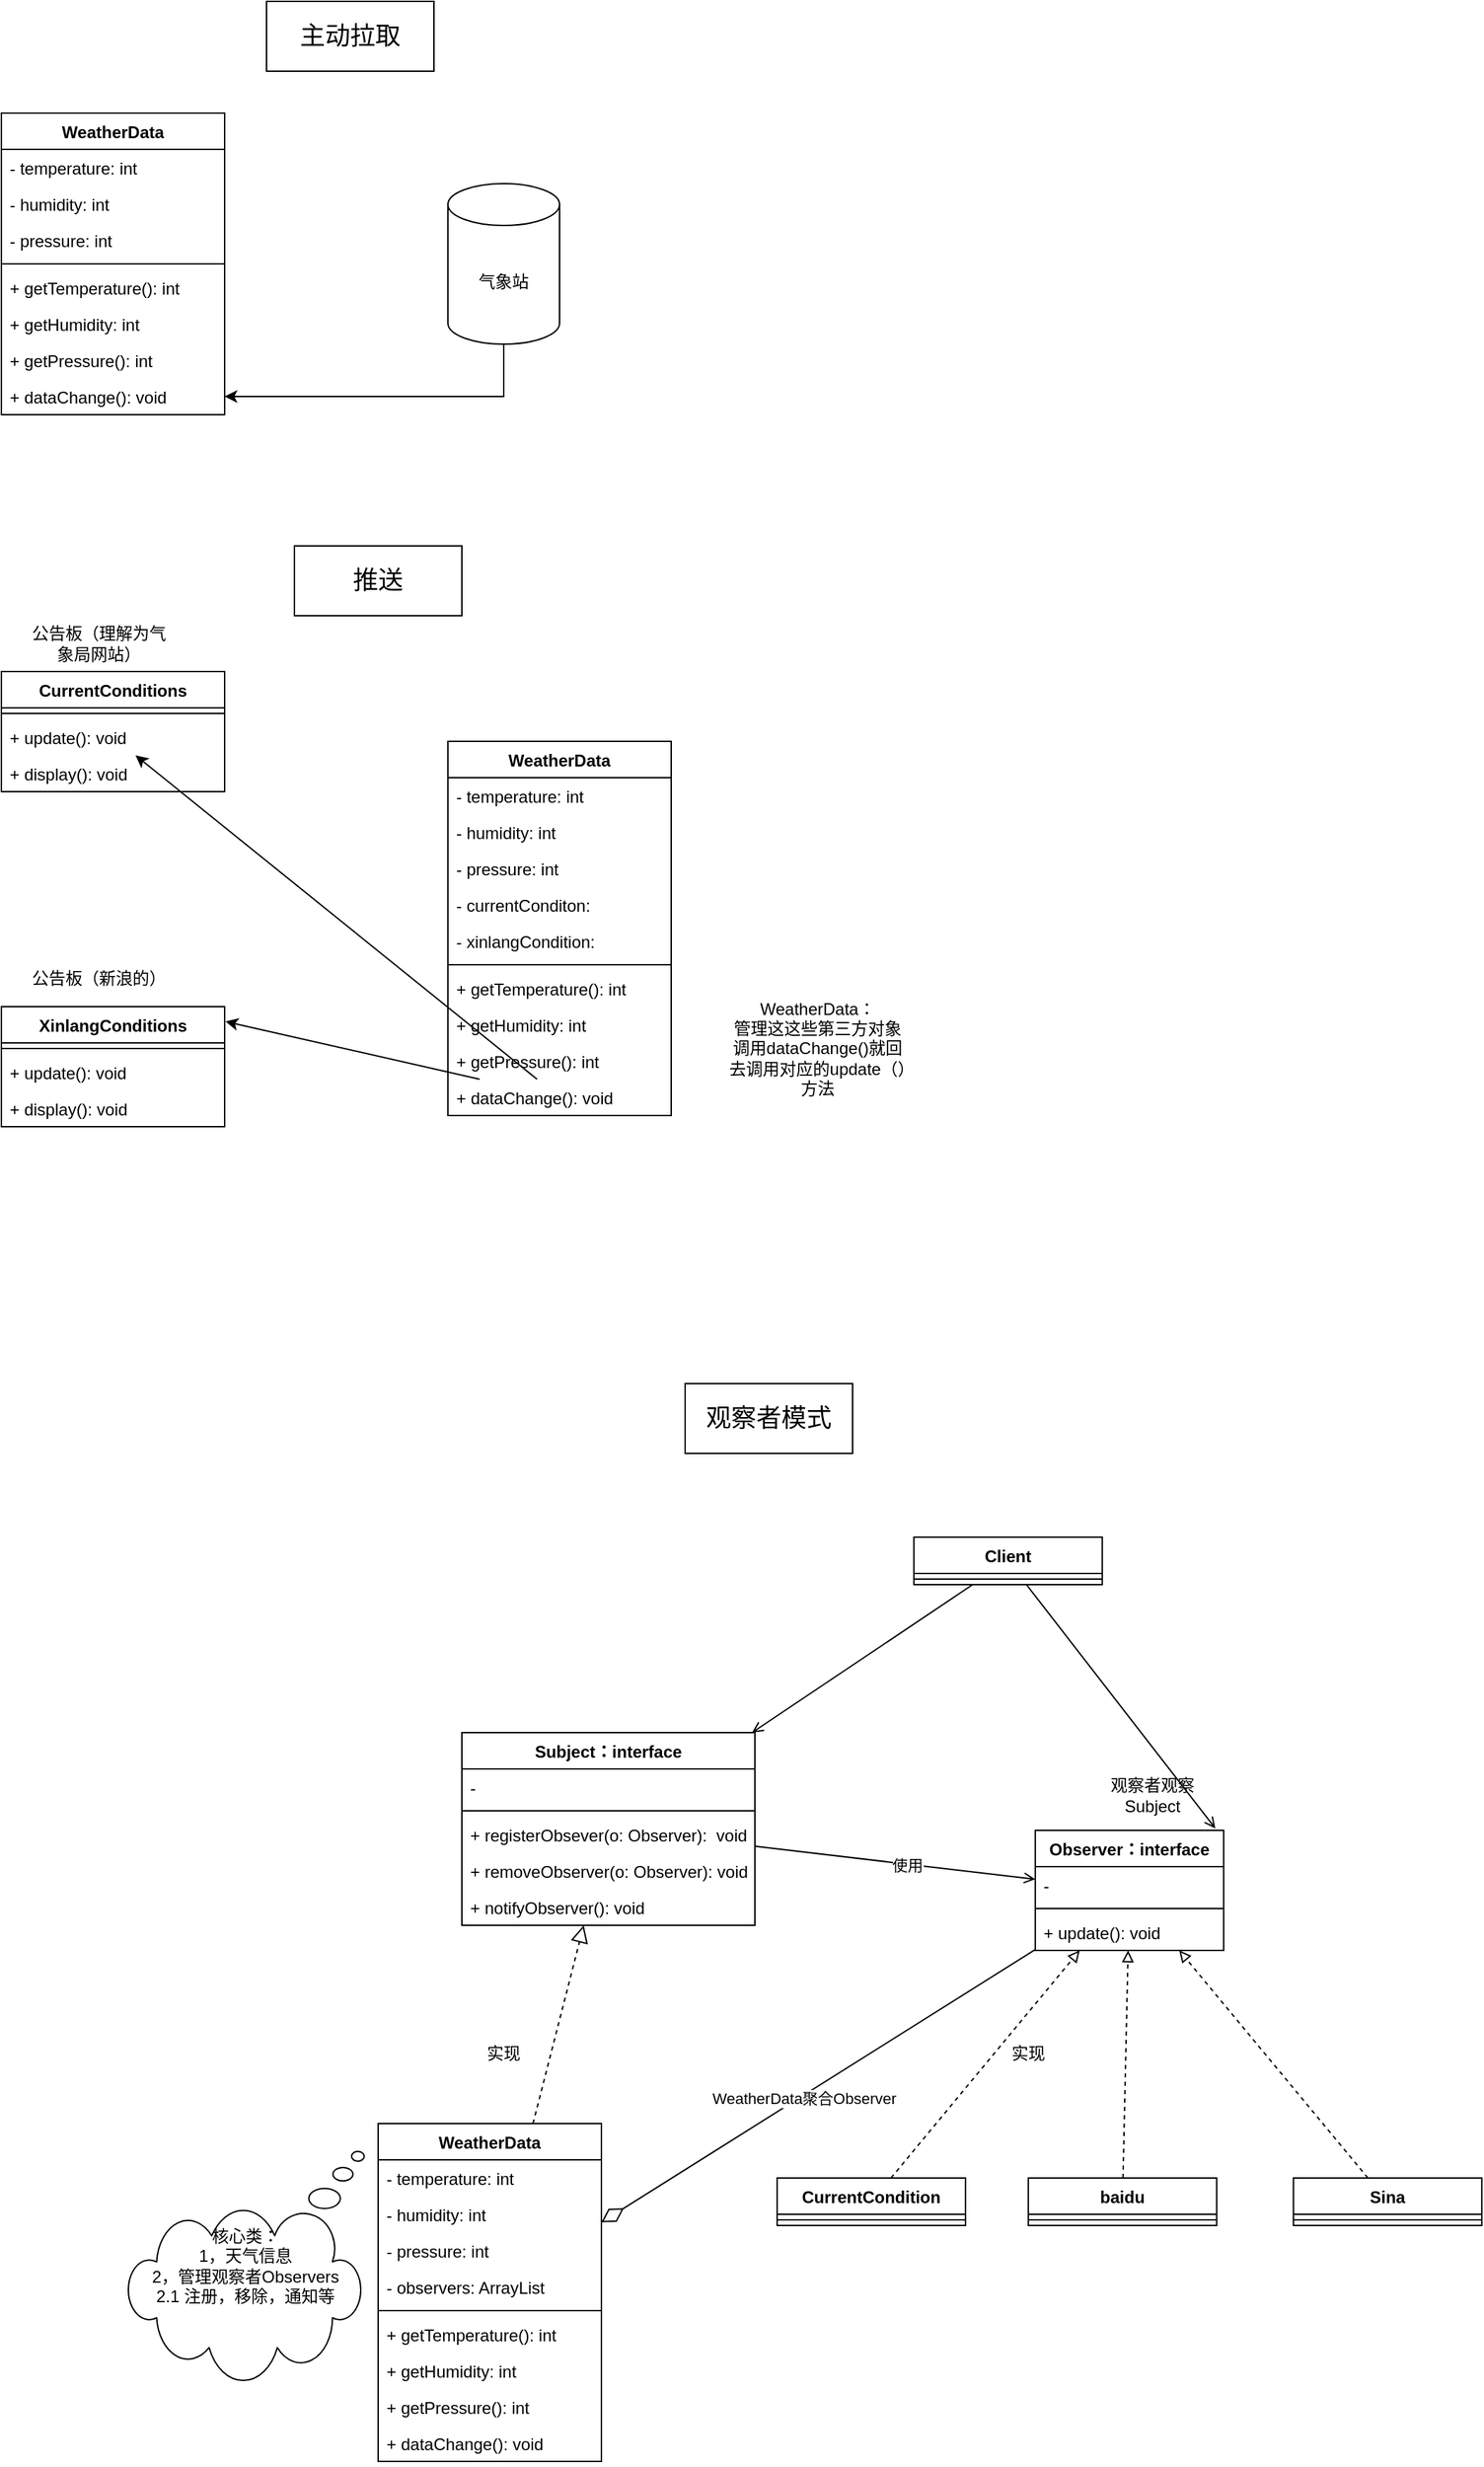 <mxfile version="15.2.7" type="device"><diagram id="f_dBryZfmEN6wG2I-IJ6" name="第 1 页"><mxGraphModel dx="1209" dy="809" grid="1" gridSize="10" guides="1" tooltips="1" connect="1" arrows="1" fold="1" page="1" pageScale="1" pageWidth="1600" pageHeight="1200" math="0" shadow="0"><root><mxCell id="0"/><mxCell id="1" parent="0"/><mxCell id="s5ysnxyW9WoQJuAIzkMQ-1" value="WeatherData" style="swimlane;fontStyle=1;align=center;verticalAlign=top;childLayout=stackLayout;horizontal=1;startSize=26;horizontalStack=0;resizeParent=1;resizeParentMax=0;resizeLast=0;collapsible=1;marginBottom=0;" vertex="1" parent="1"><mxGeometry x="170" y="320" width="160" height="216" as="geometry"/></mxCell><mxCell id="s5ysnxyW9WoQJuAIzkMQ-2" value="- temperature: int" style="text;strokeColor=none;fillColor=none;align=left;verticalAlign=top;spacingLeft=4;spacingRight=4;overflow=hidden;rotatable=0;points=[[0,0.5],[1,0.5]];portConstraint=eastwest;" vertex="1" parent="s5ysnxyW9WoQJuAIzkMQ-1"><mxGeometry y="26" width="160" height="26" as="geometry"/></mxCell><mxCell id="s5ysnxyW9WoQJuAIzkMQ-8" value="- humidity: int" style="text;strokeColor=none;fillColor=none;align=left;verticalAlign=top;spacingLeft=4;spacingRight=4;overflow=hidden;rotatable=0;points=[[0,0.5],[1,0.5]];portConstraint=eastwest;" vertex="1" parent="s5ysnxyW9WoQJuAIzkMQ-1"><mxGeometry y="52" width="160" height="26" as="geometry"/></mxCell><mxCell id="s5ysnxyW9WoQJuAIzkMQ-10" value="- pressure: int" style="text;strokeColor=none;fillColor=none;align=left;verticalAlign=top;spacingLeft=4;spacingRight=4;overflow=hidden;rotatable=0;points=[[0,0.5],[1,0.5]];portConstraint=eastwest;" vertex="1" parent="s5ysnxyW9WoQJuAIzkMQ-1"><mxGeometry y="78" width="160" height="26" as="geometry"/></mxCell><mxCell id="s5ysnxyW9WoQJuAIzkMQ-3" value="" style="line;strokeWidth=1;fillColor=none;align=left;verticalAlign=middle;spacingTop=-1;spacingLeft=3;spacingRight=3;rotatable=0;labelPosition=right;points=[];portConstraint=eastwest;" vertex="1" parent="s5ysnxyW9WoQJuAIzkMQ-1"><mxGeometry y="104" width="160" height="8" as="geometry"/></mxCell><mxCell id="s5ysnxyW9WoQJuAIzkMQ-4" value="+ getTemperature(): int" style="text;strokeColor=none;fillColor=none;align=left;verticalAlign=top;spacingLeft=4;spacingRight=4;overflow=hidden;rotatable=0;points=[[0,0.5],[1,0.5]];portConstraint=eastwest;" vertex="1" parent="s5ysnxyW9WoQJuAIzkMQ-1"><mxGeometry y="112" width="160" height="26" as="geometry"/></mxCell><mxCell id="s5ysnxyW9WoQJuAIzkMQ-5" value="+ getHumidity: int" style="text;strokeColor=none;fillColor=none;align=left;verticalAlign=top;spacingLeft=4;spacingRight=4;overflow=hidden;rotatable=0;points=[[0,0.5],[1,0.5]];portConstraint=eastwest;" vertex="1" parent="s5ysnxyW9WoQJuAIzkMQ-1"><mxGeometry y="138" width="160" height="26" as="geometry"/></mxCell><mxCell id="s5ysnxyW9WoQJuAIzkMQ-9" value="+ getPressure(): int" style="text;strokeColor=none;fillColor=none;align=left;verticalAlign=top;spacingLeft=4;spacingRight=4;overflow=hidden;rotatable=0;points=[[0,0.5],[1,0.5]];portConstraint=eastwest;" vertex="1" parent="s5ysnxyW9WoQJuAIzkMQ-1"><mxGeometry y="164" width="160" height="26" as="geometry"/></mxCell><mxCell id="s5ysnxyW9WoQJuAIzkMQ-11" value="+ dataChange(): void" style="text;strokeColor=none;fillColor=none;align=left;verticalAlign=top;spacingLeft=4;spacingRight=4;overflow=hidden;rotatable=0;points=[[0,0.5],[1,0.5]];portConstraint=eastwest;" vertex="1" parent="s5ysnxyW9WoQJuAIzkMQ-1"><mxGeometry y="190" width="160" height="26" as="geometry"/></mxCell><mxCell id="s5ysnxyW9WoQJuAIzkMQ-13" style="edgeStyle=orthogonalEdgeStyle;rounded=0;orthogonalLoop=1;jettySize=auto;html=1;" edge="1" parent="1" source="s5ysnxyW9WoQJuAIzkMQ-12" target="s5ysnxyW9WoQJuAIzkMQ-11"><mxGeometry relative="1" as="geometry"/></mxCell><mxCell id="s5ysnxyW9WoQJuAIzkMQ-12" value="气象站" style="shape=cylinder3;whiteSpace=wrap;html=1;boundedLbl=1;backgroundOutline=1;size=15;" vertex="1" parent="1"><mxGeometry x="490" y="370.5" width="80" height="115" as="geometry"/></mxCell><mxCell id="s5ysnxyW9WoQJuAIzkMQ-14" value="&lt;font style=&quot;font-size: 18px&quot;&gt;主动拉取&lt;/font&gt;" style="rounded=0;whiteSpace=wrap;html=1;" vertex="1" parent="1"><mxGeometry x="360" y="240" width="120" height="50" as="geometry"/></mxCell><mxCell id="s5ysnxyW9WoQJuAIzkMQ-15" value="WeatherData" style="swimlane;fontStyle=1;align=center;verticalAlign=top;childLayout=stackLayout;horizontal=1;startSize=26;horizontalStack=0;resizeParent=1;resizeParentMax=0;resizeLast=0;collapsible=1;marginBottom=0;" vertex="1" parent="1"><mxGeometry x="490" y="770" width="160" height="268" as="geometry"/></mxCell><mxCell id="s5ysnxyW9WoQJuAIzkMQ-16" value="- temperature: int" style="text;strokeColor=none;fillColor=none;align=left;verticalAlign=top;spacingLeft=4;spacingRight=4;overflow=hidden;rotatable=0;points=[[0,0.5],[1,0.5]];portConstraint=eastwest;" vertex="1" parent="s5ysnxyW9WoQJuAIzkMQ-15"><mxGeometry y="26" width="160" height="26" as="geometry"/></mxCell><mxCell id="s5ysnxyW9WoQJuAIzkMQ-17" value="- humidity: int" style="text;strokeColor=none;fillColor=none;align=left;verticalAlign=top;spacingLeft=4;spacingRight=4;overflow=hidden;rotatable=0;points=[[0,0.5],[1,0.5]];portConstraint=eastwest;" vertex="1" parent="s5ysnxyW9WoQJuAIzkMQ-15"><mxGeometry y="52" width="160" height="26" as="geometry"/></mxCell><mxCell id="s5ysnxyW9WoQJuAIzkMQ-18" value="- pressure: int" style="text;strokeColor=none;fillColor=none;align=left;verticalAlign=top;spacingLeft=4;spacingRight=4;overflow=hidden;rotatable=0;points=[[0,0.5],[1,0.5]];portConstraint=eastwest;" vertex="1" parent="s5ysnxyW9WoQJuAIzkMQ-15"><mxGeometry y="78" width="160" height="26" as="geometry"/></mxCell><mxCell id="s5ysnxyW9WoQJuAIzkMQ-44" value="- currentConditon: " style="text;strokeColor=none;fillColor=none;align=left;verticalAlign=top;spacingLeft=4;spacingRight=4;overflow=hidden;rotatable=0;points=[[0,0.5],[1,0.5]];portConstraint=eastwest;" vertex="1" parent="s5ysnxyW9WoQJuAIzkMQ-15"><mxGeometry y="104" width="160" height="26" as="geometry"/></mxCell><mxCell id="s5ysnxyW9WoQJuAIzkMQ-45" value="- xinlangCondition: " style="text;strokeColor=none;fillColor=none;align=left;verticalAlign=top;spacingLeft=4;spacingRight=4;overflow=hidden;rotatable=0;points=[[0,0.5],[1,0.5]];portConstraint=eastwest;" vertex="1" parent="s5ysnxyW9WoQJuAIzkMQ-15"><mxGeometry y="130" width="160" height="26" as="geometry"/></mxCell><mxCell id="s5ysnxyW9WoQJuAIzkMQ-19" value="" style="line;strokeWidth=1;fillColor=none;align=left;verticalAlign=middle;spacingTop=-1;spacingLeft=3;spacingRight=3;rotatable=0;labelPosition=right;points=[];portConstraint=eastwest;" vertex="1" parent="s5ysnxyW9WoQJuAIzkMQ-15"><mxGeometry y="156" width="160" height="8" as="geometry"/></mxCell><mxCell id="s5ysnxyW9WoQJuAIzkMQ-20" value="+ getTemperature(): int" style="text;strokeColor=none;fillColor=none;align=left;verticalAlign=top;spacingLeft=4;spacingRight=4;overflow=hidden;rotatable=0;points=[[0,0.5],[1,0.5]];portConstraint=eastwest;" vertex="1" parent="s5ysnxyW9WoQJuAIzkMQ-15"><mxGeometry y="164" width="160" height="26" as="geometry"/></mxCell><mxCell id="s5ysnxyW9WoQJuAIzkMQ-21" value="+ getHumidity: int" style="text;strokeColor=none;fillColor=none;align=left;verticalAlign=top;spacingLeft=4;spacingRight=4;overflow=hidden;rotatable=0;points=[[0,0.5],[1,0.5]];portConstraint=eastwest;" vertex="1" parent="s5ysnxyW9WoQJuAIzkMQ-15"><mxGeometry y="190" width="160" height="26" as="geometry"/></mxCell><mxCell id="s5ysnxyW9WoQJuAIzkMQ-22" value="+ getPressure(): int" style="text;strokeColor=none;fillColor=none;align=left;verticalAlign=top;spacingLeft=4;spacingRight=4;overflow=hidden;rotatable=0;points=[[0,0.5],[1,0.5]];portConstraint=eastwest;" vertex="1" parent="s5ysnxyW9WoQJuAIzkMQ-15"><mxGeometry y="216" width="160" height="26" as="geometry"/></mxCell><mxCell id="s5ysnxyW9WoQJuAIzkMQ-23" value="+ dataChange(): void" style="text;strokeColor=none;fillColor=none;align=left;verticalAlign=top;spacingLeft=4;spacingRight=4;overflow=hidden;rotatable=0;points=[[0,0.5],[1,0.5]];portConstraint=eastwest;" vertex="1" parent="s5ysnxyW9WoQJuAIzkMQ-15"><mxGeometry y="242" width="160" height="26" as="geometry"/></mxCell><mxCell id="s5ysnxyW9WoQJuAIzkMQ-26" value="CurrentConditions" style="swimlane;fontStyle=1;align=center;verticalAlign=top;childLayout=stackLayout;horizontal=1;startSize=26;horizontalStack=0;resizeParent=1;resizeParentMax=0;resizeLast=0;collapsible=1;marginBottom=0;" vertex="1" parent="1"><mxGeometry x="170" y="720" width="160" height="86" as="geometry"/></mxCell><mxCell id="s5ysnxyW9WoQJuAIzkMQ-30" value="" style="line;strokeWidth=1;fillColor=none;align=left;verticalAlign=middle;spacingTop=-1;spacingLeft=3;spacingRight=3;rotatable=0;labelPosition=right;points=[];portConstraint=eastwest;" vertex="1" parent="s5ysnxyW9WoQJuAIzkMQ-26"><mxGeometry y="26" width="160" height="8" as="geometry"/></mxCell><mxCell id="s5ysnxyW9WoQJuAIzkMQ-31" value="+ update(): void" style="text;strokeColor=none;fillColor=none;align=left;verticalAlign=top;spacingLeft=4;spacingRight=4;overflow=hidden;rotatable=0;points=[[0,0.5],[1,0.5]];portConstraint=eastwest;" vertex="1" parent="s5ysnxyW9WoQJuAIzkMQ-26"><mxGeometry y="34" width="160" height="26" as="geometry"/></mxCell><mxCell id="s5ysnxyW9WoQJuAIzkMQ-34" value="+ display(): void" style="text;strokeColor=none;fillColor=none;align=left;verticalAlign=top;spacingLeft=4;spacingRight=4;overflow=hidden;rotatable=0;points=[[0,0.5],[1,0.5]];portConstraint=eastwest;" vertex="1" parent="s5ysnxyW9WoQJuAIzkMQ-26"><mxGeometry y="60" width="160" height="26" as="geometry"/></mxCell><mxCell id="s5ysnxyW9WoQJuAIzkMQ-35" value="公告板（理解为气象局网站）" style="text;html=1;strokeColor=none;fillColor=none;align=center;verticalAlign=middle;whiteSpace=wrap;rounded=0;" vertex="1" parent="1"><mxGeometry x="190" y="680" width="100" height="40" as="geometry"/></mxCell><mxCell id="s5ysnxyW9WoQJuAIzkMQ-36" value="XinlangConditions" style="swimlane;fontStyle=1;align=center;verticalAlign=top;childLayout=stackLayout;horizontal=1;startSize=26;horizontalStack=0;resizeParent=1;resizeParentMax=0;resizeLast=0;collapsible=1;marginBottom=0;" vertex="1" parent="1"><mxGeometry x="170" y="960" width="160" height="86" as="geometry"/></mxCell><mxCell id="s5ysnxyW9WoQJuAIzkMQ-40" value="" style="line;strokeWidth=1;fillColor=none;align=left;verticalAlign=middle;spacingTop=-1;spacingLeft=3;spacingRight=3;rotatable=0;labelPosition=right;points=[];portConstraint=eastwest;" vertex="1" parent="s5ysnxyW9WoQJuAIzkMQ-36"><mxGeometry y="26" width="160" height="8" as="geometry"/></mxCell><mxCell id="s5ysnxyW9WoQJuAIzkMQ-41" value="+ update(): void" style="text;strokeColor=none;fillColor=none;align=left;verticalAlign=top;spacingLeft=4;spacingRight=4;overflow=hidden;rotatable=0;points=[[0,0.5],[1,0.5]];portConstraint=eastwest;" vertex="1" parent="s5ysnxyW9WoQJuAIzkMQ-36"><mxGeometry y="34" width="160" height="26" as="geometry"/></mxCell><mxCell id="s5ysnxyW9WoQJuAIzkMQ-42" value="+ display(): void" style="text;strokeColor=none;fillColor=none;align=left;verticalAlign=top;spacingLeft=4;spacingRight=4;overflow=hidden;rotatable=0;points=[[0,0.5],[1,0.5]];portConstraint=eastwest;" vertex="1" parent="s5ysnxyW9WoQJuAIzkMQ-36"><mxGeometry y="60" width="160" height="26" as="geometry"/></mxCell><mxCell id="s5ysnxyW9WoQJuAIzkMQ-43" value="公告板（新浪的）" style="text;html=1;strokeColor=none;fillColor=none;align=center;verticalAlign=middle;whiteSpace=wrap;rounded=0;" vertex="1" parent="1"><mxGeometry x="190" y="920" width="100" height="40" as="geometry"/></mxCell><mxCell id="s5ysnxyW9WoQJuAIzkMQ-46" style="rounded=0;orthogonalLoop=1;jettySize=auto;html=1;" edge="1" parent="1" source="s5ysnxyW9WoQJuAIzkMQ-23" target="s5ysnxyW9WoQJuAIzkMQ-31"><mxGeometry relative="1" as="geometry"/></mxCell><mxCell id="s5ysnxyW9WoQJuAIzkMQ-47" style="rounded=0;orthogonalLoop=1;jettySize=auto;html=1;entryX=1.004;entryY=0.124;entryDx=0;entryDy=0;entryPerimeter=0;" edge="1" parent="1" source="s5ysnxyW9WoQJuAIzkMQ-23" target="s5ysnxyW9WoQJuAIzkMQ-36"><mxGeometry relative="1" as="geometry"/></mxCell><mxCell id="s5ysnxyW9WoQJuAIzkMQ-48" value="&lt;span style=&quot;font-size: 18px&quot;&gt;推送&lt;/span&gt;" style="rounded=0;whiteSpace=wrap;html=1;" vertex="1" parent="1"><mxGeometry x="380" y="630" width="120" height="50" as="geometry"/></mxCell><mxCell id="s5ysnxyW9WoQJuAIzkMQ-49" value="WeatherData：&lt;br&gt;管理这这些第三方对象调用dataChange()就回去调用对应的update（）方法" style="text;html=1;strokeColor=none;fillColor=none;align=center;verticalAlign=middle;whiteSpace=wrap;rounded=0;" vertex="1" parent="1"><mxGeometry x="690" y="942" width="130" height="96" as="geometry"/></mxCell><mxCell id="s5ysnxyW9WoQJuAIzkMQ-50" value="Subject：interface" style="swimlane;fontStyle=1;align=center;verticalAlign=top;childLayout=stackLayout;horizontal=1;startSize=26;horizontalStack=0;resizeParent=1;resizeParentMax=0;resizeLast=0;collapsible=1;marginBottom=0;" vertex="1" parent="1"><mxGeometry x="500" y="1480" width="210" height="138" as="geometry"/></mxCell><mxCell id="s5ysnxyW9WoQJuAIzkMQ-51" value="- " style="text;strokeColor=none;fillColor=none;align=left;verticalAlign=top;spacingLeft=4;spacingRight=4;overflow=hidden;rotatable=0;points=[[0,0.5],[1,0.5]];portConstraint=eastwest;" vertex="1" parent="s5ysnxyW9WoQJuAIzkMQ-50"><mxGeometry y="26" width="210" height="26" as="geometry"/></mxCell><mxCell id="s5ysnxyW9WoQJuAIzkMQ-56" value="" style="line;strokeWidth=1;fillColor=none;align=left;verticalAlign=middle;spacingTop=-1;spacingLeft=3;spacingRight=3;rotatable=0;labelPosition=right;points=[];portConstraint=eastwest;" vertex="1" parent="s5ysnxyW9WoQJuAIzkMQ-50"><mxGeometry y="52" width="210" height="8" as="geometry"/></mxCell><mxCell id="s5ysnxyW9WoQJuAIzkMQ-57" value="+ registerObsever(o: Observer):  void" style="text;strokeColor=none;fillColor=none;align=left;verticalAlign=top;spacingLeft=4;spacingRight=4;overflow=hidden;rotatable=0;points=[[0,0.5],[1,0.5]];portConstraint=eastwest;" vertex="1" parent="s5ysnxyW9WoQJuAIzkMQ-50"><mxGeometry y="60" width="210" height="26" as="geometry"/></mxCell><mxCell id="s5ysnxyW9WoQJuAIzkMQ-58" value="+ removeObserver(o: Observer): void" style="text;strokeColor=none;fillColor=none;align=left;verticalAlign=top;spacingLeft=4;spacingRight=4;overflow=hidden;rotatable=0;points=[[0,0.5],[1,0.5]];portConstraint=eastwest;" vertex="1" parent="s5ysnxyW9WoQJuAIzkMQ-50"><mxGeometry y="86" width="210" height="26" as="geometry"/></mxCell><mxCell id="s5ysnxyW9WoQJuAIzkMQ-59" value="+ notifyObserver(): void" style="text;strokeColor=none;fillColor=none;align=left;verticalAlign=top;spacingLeft=4;spacingRight=4;overflow=hidden;rotatable=0;points=[[0,0.5],[1,0.5]];portConstraint=eastwest;" vertex="1" parent="s5ysnxyW9WoQJuAIzkMQ-50"><mxGeometry y="112" width="210" height="26" as="geometry"/></mxCell><mxCell id="s5ysnxyW9WoQJuAIzkMQ-73" style="edgeStyle=none;rounded=0;orthogonalLoop=1;jettySize=auto;html=1;endArrow=block;endFill=0;endSize=10;dashed=1;" edge="1" parent="1" source="s5ysnxyW9WoQJuAIzkMQ-61" target="s5ysnxyW9WoQJuAIzkMQ-50"><mxGeometry relative="1" as="geometry"/></mxCell><mxCell id="s5ysnxyW9WoQJuAIzkMQ-89" style="edgeStyle=none;rounded=0;orthogonalLoop=1;jettySize=auto;html=1;endArrow=open;endFill=0;" edge="1" parent="1" source="s5ysnxyW9WoQJuAIzkMQ-50" target="s5ysnxyW9WoQJuAIzkMQ-78"><mxGeometry relative="1" as="geometry"/></mxCell><mxCell id="s5ysnxyW9WoQJuAIzkMQ-90" value="使用" style="edgeLabel;html=1;align=center;verticalAlign=middle;resizable=0;points=[];" vertex="1" connectable="0" parent="s5ysnxyW9WoQJuAIzkMQ-89"><mxGeometry x="0.084" y="-2" relative="1" as="geometry"><mxPoint y="-1" as="offset"/></mxGeometry></mxCell><mxCell id="s5ysnxyW9WoQJuAIzkMQ-61" value="WeatherData" style="swimlane;fontStyle=1;align=center;verticalAlign=top;childLayout=stackLayout;horizontal=1;startSize=26;horizontalStack=0;resizeParent=1;resizeParentMax=0;resizeLast=0;collapsible=1;marginBottom=0;" vertex="1" parent="1"><mxGeometry x="440" y="1760" width="160" height="242" as="geometry"/></mxCell><mxCell id="s5ysnxyW9WoQJuAIzkMQ-62" value="- temperature: int" style="text;strokeColor=none;fillColor=none;align=left;verticalAlign=top;spacingLeft=4;spacingRight=4;overflow=hidden;rotatable=0;points=[[0,0.5],[1,0.5]];portConstraint=eastwest;" vertex="1" parent="s5ysnxyW9WoQJuAIzkMQ-61"><mxGeometry y="26" width="160" height="26" as="geometry"/></mxCell><mxCell id="s5ysnxyW9WoQJuAIzkMQ-63" value="- humidity: int" style="text;strokeColor=none;fillColor=none;align=left;verticalAlign=top;spacingLeft=4;spacingRight=4;overflow=hidden;rotatable=0;points=[[0,0.5],[1,0.5]];portConstraint=eastwest;" vertex="1" parent="s5ysnxyW9WoQJuAIzkMQ-61"><mxGeometry y="52" width="160" height="26" as="geometry"/></mxCell><mxCell id="s5ysnxyW9WoQJuAIzkMQ-64" value="- pressure: int" style="text;strokeColor=none;fillColor=none;align=left;verticalAlign=top;spacingLeft=4;spacingRight=4;overflow=hidden;rotatable=0;points=[[0,0.5],[1,0.5]];portConstraint=eastwest;" vertex="1" parent="s5ysnxyW9WoQJuAIzkMQ-61"><mxGeometry y="78" width="160" height="26" as="geometry"/></mxCell><mxCell id="s5ysnxyW9WoQJuAIzkMQ-65" value="- observers: ArrayList " style="text;strokeColor=none;fillColor=none;align=left;verticalAlign=top;spacingLeft=4;spacingRight=4;overflow=hidden;rotatable=0;points=[[0,0.5],[1,0.5]];portConstraint=eastwest;" vertex="1" parent="s5ysnxyW9WoQJuAIzkMQ-61"><mxGeometry y="104" width="160" height="26" as="geometry"/></mxCell><mxCell id="s5ysnxyW9WoQJuAIzkMQ-67" value="" style="line;strokeWidth=1;fillColor=none;align=left;verticalAlign=middle;spacingTop=-1;spacingLeft=3;spacingRight=3;rotatable=0;labelPosition=right;points=[];portConstraint=eastwest;" vertex="1" parent="s5ysnxyW9WoQJuAIzkMQ-61"><mxGeometry y="130" width="160" height="8" as="geometry"/></mxCell><mxCell id="s5ysnxyW9WoQJuAIzkMQ-68" value="+ getTemperature(): int" style="text;strokeColor=none;fillColor=none;align=left;verticalAlign=top;spacingLeft=4;spacingRight=4;overflow=hidden;rotatable=0;points=[[0,0.5],[1,0.5]];portConstraint=eastwest;" vertex="1" parent="s5ysnxyW9WoQJuAIzkMQ-61"><mxGeometry y="138" width="160" height="26" as="geometry"/></mxCell><mxCell id="s5ysnxyW9WoQJuAIzkMQ-69" value="+ getHumidity: int" style="text;strokeColor=none;fillColor=none;align=left;verticalAlign=top;spacingLeft=4;spacingRight=4;overflow=hidden;rotatable=0;points=[[0,0.5],[1,0.5]];portConstraint=eastwest;" vertex="1" parent="s5ysnxyW9WoQJuAIzkMQ-61"><mxGeometry y="164" width="160" height="26" as="geometry"/></mxCell><mxCell id="s5ysnxyW9WoQJuAIzkMQ-70" value="+ getPressure(): int" style="text;strokeColor=none;fillColor=none;align=left;verticalAlign=top;spacingLeft=4;spacingRight=4;overflow=hidden;rotatable=0;points=[[0,0.5],[1,0.5]];portConstraint=eastwest;" vertex="1" parent="s5ysnxyW9WoQJuAIzkMQ-61"><mxGeometry y="190" width="160" height="26" as="geometry"/></mxCell><mxCell id="s5ysnxyW9WoQJuAIzkMQ-71" value="+ dataChange(): void" style="text;strokeColor=none;fillColor=none;align=left;verticalAlign=top;spacingLeft=4;spacingRight=4;overflow=hidden;rotatable=0;points=[[0,0.5],[1,0.5]];portConstraint=eastwest;" vertex="1" parent="s5ysnxyW9WoQJuAIzkMQ-61"><mxGeometry y="216" width="160" height="26" as="geometry"/></mxCell><mxCell id="s5ysnxyW9WoQJuAIzkMQ-72" value="&lt;span style=&quot;font-size: 18px&quot;&gt;观察者模式&lt;/span&gt;" style="rounded=0;whiteSpace=wrap;html=1;" vertex="1" parent="1"><mxGeometry x="660" y="1230" width="120" height="50" as="geometry"/></mxCell><mxCell id="s5ysnxyW9WoQJuAIzkMQ-77" value="核心类：&lt;br&gt;1，天气信息&lt;br&gt;2，管理观察者Observers&lt;br&gt;2.1 注册，移除，通知等" style="whiteSpace=wrap;html=1;shape=mxgraph.basic.cloud_callout;direction=west;" vertex="1" parent="1"><mxGeometry x="260" y="1780" width="170" height="164" as="geometry"/></mxCell><mxCell id="s5ysnxyW9WoQJuAIzkMQ-91" style="edgeStyle=none;rounded=0;orthogonalLoop=1;jettySize=auto;html=1;endArrow=diamondThin;endFill=0;strokeWidth=1;endSize=16;" edge="1" parent="1" source="s5ysnxyW9WoQJuAIzkMQ-78" target="s5ysnxyW9WoQJuAIzkMQ-61"><mxGeometry relative="1" as="geometry"/></mxCell><mxCell id="s5ysnxyW9WoQJuAIzkMQ-92" value="WeatherData聚合Observer" style="edgeLabel;html=1;align=center;verticalAlign=middle;resizable=0;points=[];" vertex="1" connectable="0" parent="s5ysnxyW9WoQJuAIzkMQ-91"><mxGeometry x="0.077" y="2" relative="1" as="geometry"><mxPoint as="offset"/></mxGeometry></mxCell><mxCell id="s5ysnxyW9WoQJuAIzkMQ-78" value="Observer：interface" style="swimlane;fontStyle=1;align=center;verticalAlign=top;childLayout=stackLayout;horizontal=1;startSize=26;horizontalStack=0;resizeParent=1;resizeParentMax=0;resizeLast=0;collapsible=1;marginBottom=0;" vertex="1" parent="1"><mxGeometry x="910.92" y="1549.99" width="135" height="86" as="geometry"/></mxCell><mxCell id="s5ysnxyW9WoQJuAIzkMQ-81" value="- " style="text;strokeColor=none;fillColor=none;align=left;verticalAlign=top;spacingLeft=4;spacingRight=4;overflow=hidden;rotatable=0;points=[[0,0.5],[1,0.5]];portConstraint=eastwest;" vertex="1" parent="s5ysnxyW9WoQJuAIzkMQ-78"><mxGeometry y="26" width="135" height="26" as="geometry"/></mxCell><mxCell id="s5ysnxyW9WoQJuAIzkMQ-83" value="" style="line;strokeWidth=1;fillColor=none;align=left;verticalAlign=middle;spacingTop=-1;spacingLeft=3;spacingRight=3;rotatable=0;labelPosition=right;points=[];portConstraint=eastwest;" vertex="1" parent="s5ysnxyW9WoQJuAIzkMQ-78"><mxGeometry y="52" width="135" height="8" as="geometry"/></mxCell><mxCell id="s5ysnxyW9WoQJuAIzkMQ-86" value="+ update(): void" style="text;strokeColor=none;fillColor=none;align=left;verticalAlign=top;spacingLeft=4;spacingRight=4;overflow=hidden;rotatable=0;points=[[0,0.5],[1,0.5]];portConstraint=eastwest;" vertex="1" parent="s5ysnxyW9WoQJuAIzkMQ-78"><mxGeometry y="60" width="135" height="26" as="geometry"/></mxCell><mxCell id="s5ysnxyW9WoQJuAIzkMQ-93" value="实现" style="text;html=1;strokeColor=none;fillColor=none;align=center;verticalAlign=middle;whiteSpace=wrap;rounded=0;" vertex="1" parent="1"><mxGeometry x="510" y="1700" width="40" height="20" as="geometry"/></mxCell><mxCell id="s5ysnxyW9WoQJuAIzkMQ-95" value="观察者观察Subject" style="text;html=1;strokeColor=none;fillColor=none;align=center;verticalAlign=middle;whiteSpace=wrap;rounded=0;" vertex="1" parent="1"><mxGeometry x="958.92" y="1509.99" width="72" height="30" as="geometry"/></mxCell><mxCell id="s5ysnxyW9WoQJuAIzkMQ-108" style="edgeStyle=none;rounded=0;orthogonalLoop=1;jettySize=auto;html=1;endArrow=block;endFill=0;strokeWidth=1;dashed=1;" edge="1" parent="1" source="s5ysnxyW9WoQJuAIzkMQ-100" target="s5ysnxyW9WoQJuAIzkMQ-78"><mxGeometry relative="1" as="geometry"/></mxCell><mxCell id="s5ysnxyW9WoQJuAIzkMQ-100" value="CurrentCondition" style="swimlane;fontStyle=1;align=center;verticalAlign=top;childLayout=stackLayout;horizontal=1;startSize=26;horizontalStack=0;resizeParent=1;resizeParentMax=0;resizeLast=0;collapsible=1;marginBottom=0;" vertex="1" parent="1"><mxGeometry x="725.92" y="1799" width="135" height="34" as="geometry"/></mxCell><mxCell id="s5ysnxyW9WoQJuAIzkMQ-102" value="" style="line;strokeWidth=1;fillColor=none;align=left;verticalAlign=middle;spacingTop=-1;spacingLeft=3;spacingRight=3;rotatable=0;labelPosition=right;points=[];portConstraint=eastwest;" vertex="1" parent="s5ysnxyW9WoQJuAIzkMQ-100"><mxGeometry y="26" width="135" height="8" as="geometry"/></mxCell><mxCell id="s5ysnxyW9WoQJuAIzkMQ-109" style="edgeStyle=none;rounded=0;orthogonalLoop=1;jettySize=auto;html=1;dashed=1;endArrow=block;endFill=0;strokeWidth=1;" edge="1" parent="1" source="s5ysnxyW9WoQJuAIzkMQ-104" target="s5ysnxyW9WoQJuAIzkMQ-78"><mxGeometry relative="1" as="geometry"/></mxCell><mxCell id="s5ysnxyW9WoQJuAIzkMQ-104" value="baidu" style="swimlane;fontStyle=1;align=center;verticalAlign=top;childLayout=stackLayout;horizontal=1;startSize=26;horizontalStack=0;resizeParent=1;resizeParentMax=0;resizeLast=0;collapsible=1;marginBottom=0;" vertex="1" parent="1"><mxGeometry x="905.92" y="1799" width="135" height="34" as="geometry"/></mxCell><mxCell id="s5ysnxyW9WoQJuAIzkMQ-105" value="" style="line;strokeWidth=1;fillColor=none;align=left;verticalAlign=middle;spacingTop=-1;spacingLeft=3;spacingRight=3;rotatable=0;labelPosition=right;points=[];portConstraint=eastwest;" vertex="1" parent="s5ysnxyW9WoQJuAIzkMQ-104"><mxGeometry y="26" width="135" height="8" as="geometry"/></mxCell><mxCell id="s5ysnxyW9WoQJuAIzkMQ-110" style="edgeStyle=none;rounded=0;orthogonalLoop=1;jettySize=auto;html=1;dashed=1;endArrow=block;endFill=0;strokeWidth=1;" edge="1" parent="1" source="s5ysnxyW9WoQJuAIzkMQ-106" target="s5ysnxyW9WoQJuAIzkMQ-78"><mxGeometry relative="1" as="geometry"/></mxCell><mxCell id="s5ysnxyW9WoQJuAIzkMQ-106" value="Sina" style="swimlane;fontStyle=1;align=center;verticalAlign=top;childLayout=stackLayout;horizontal=1;startSize=26;horizontalStack=0;resizeParent=1;resizeParentMax=0;resizeLast=0;collapsible=1;marginBottom=0;" vertex="1" parent="1"><mxGeometry x="1095.92" y="1799" width="135" height="34" as="geometry"/></mxCell><mxCell id="s5ysnxyW9WoQJuAIzkMQ-107" value="" style="line;strokeWidth=1;fillColor=none;align=left;verticalAlign=middle;spacingTop=-1;spacingLeft=3;spacingRight=3;rotatable=0;labelPosition=right;points=[];portConstraint=eastwest;" vertex="1" parent="s5ysnxyW9WoQJuAIzkMQ-106"><mxGeometry y="26" width="135" height="8" as="geometry"/></mxCell><mxCell id="s5ysnxyW9WoQJuAIzkMQ-111" value="实现" style="text;html=1;strokeColor=none;fillColor=none;align=center;verticalAlign=middle;whiteSpace=wrap;rounded=0;" vertex="1" parent="1"><mxGeometry x="885.92" y="1700" width="40" height="20" as="geometry"/></mxCell><mxCell id="s5ysnxyW9WoQJuAIzkMQ-114" style="edgeStyle=none;rounded=0;orthogonalLoop=1;jettySize=auto;html=1;endArrow=open;endFill=0;strokeWidth=1;" edge="1" parent="1" source="s5ysnxyW9WoQJuAIzkMQ-112" target="s5ysnxyW9WoQJuAIzkMQ-50"><mxGeometry relative="1" as="geometry"/></mxCell><mxCell id="s5ysnxyW9WoQJuAIzkMQ-115" style="edgeStyle=none;rounded=0;orthogonalLoop=1;jettySize=auto;html=1;entryX=0.956;entryY=-0.016;entryDx=0;entryDy=0;entryPerimeter=0;endArrow=open;endFill=0;strokeWidth=1;" edge="1" parent="1" source="s5ysnxyW9WoQJuAIzkMQ-112" target="s5ysnxyW9WoQJuAIzkMQ-78"><mxGeometry relative="1" as="geometry"/></mxCell><mxCell id="s5ysnxyW9WoQJuAIzkMQ-112" value="Client" style="swimlane;fontStyle=1;align=center;verticalAlign=top;childLayout=stackLayout;horizontal=1;startSize=26;horizontalStack=0;resizeParent=1;resizeParentMax=0;resizeLast=0;collapsible=1;marginBottom=0;" vertex="1" parent="1"><mxGeometry x="823.92" y="1340" width="135" height="34" as="geometry"/></mxCell><mxCell id="s5ysnxyW9WoQJuAIzkMQ-113" value="" style="line;strokeWidth=1;fillColor=none;align=left;verticalAlign=middle;spacingTop=-1;spacingLeft=3;spacingRight=3;rotatable=0;labelPosition=right;points=[];portConstraint=eastwest;" vertex="1" parent="s5ysnxyW9WoQJuAIzkMQ-112"><mxGeometry y="26" width="135" height="8" as="geometry"/></mxCell></root></mxGraphModel></diagram></mxfile>